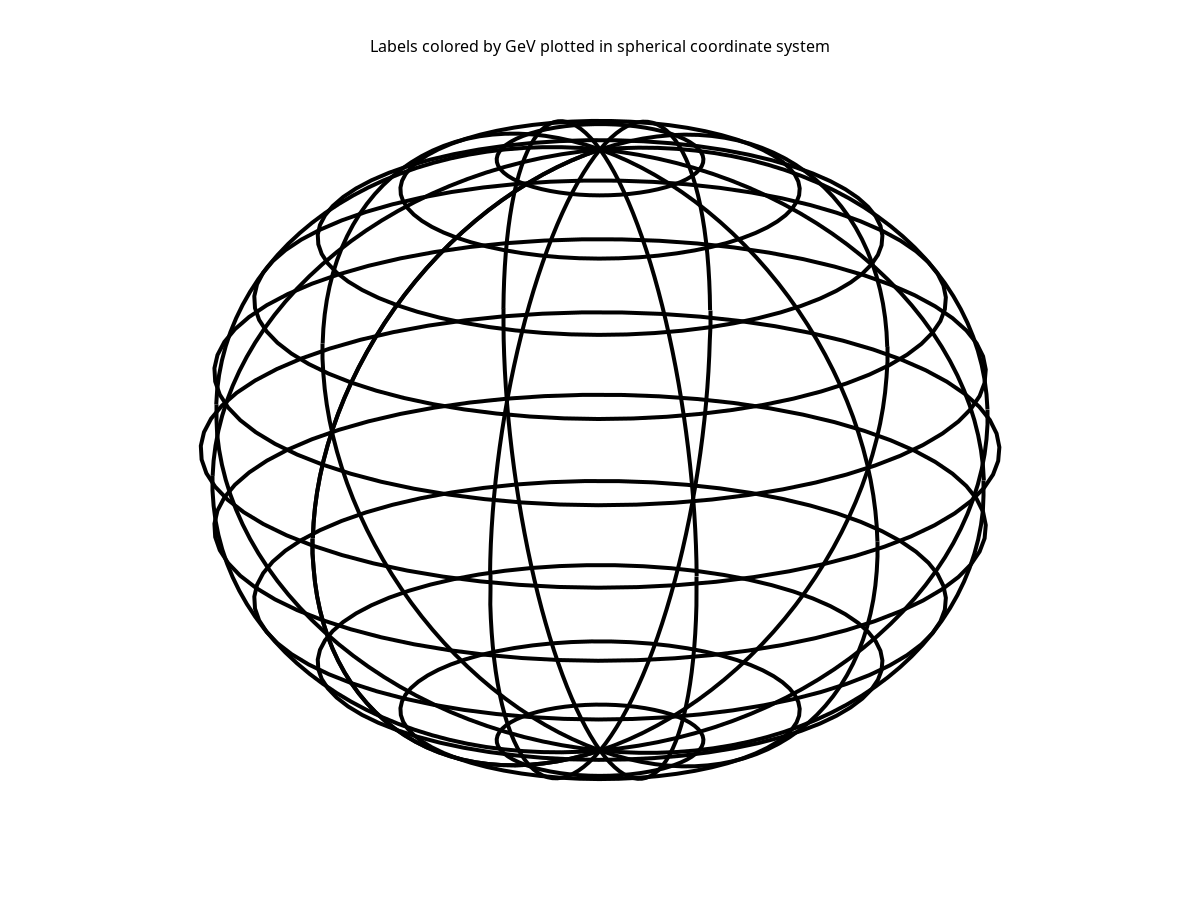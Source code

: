 #!/usr/bin/gnuplot -persist

# set terminal png transparent nocrop enhanced size 450,320 font "arial,8" 
set terminal svg dynamic enhanced
set output 'world.svg'
unset border
set dummy u, v
set angles degrees
set parametric
set view 60, 136, 1.22, 1.26
set samples 64, 64
set isosamples 13, 13
set mapping spherical
set style data lines
set style line 1 lt 1 lw 4 lc rgb '#000000'
unset xtics
unset ytics
unset ztics
set title "Labels colored by GeV plotted in spherical coordinate system" 
set urange [ -90.0000 : 90.0000 ] noreverse nowriteback
set vrange [ 0.00000 : 360.000 ] noreverse nowriteback
#set cblabel "GeV" 
#set cbrange [ 0.00000 : 8.00000 ] noreverse nowriteback
#set colorbox user
#set colorbox vertical origin screen 0.9, 0.2, 0 size screen 0.02, 0.75, 0 front bdefault
u = 0.0
## Last datafile plotted: "srl.dat"
splot cos(u)*cos(v),cos(u)*sin(v),sin(u) notitle with lines ls 1
#'world.dat' notitle with lines lt 2,\
#'srl.dat' using 3:2:(1):1:4 with labels notitle point pt 6 lw .1 left offset 1,0 font "Helvetica,7" tc pal


